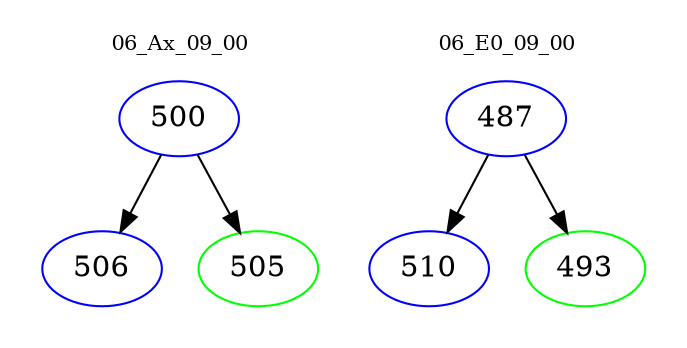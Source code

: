 digraph{
subgraph cluster_0 {
color = white
label = "06_Ax_09_00";
fontsize=10;
T0_500 [label="500", color="blue"]
T0_500 -> T0_506 [color="black"]
T0_506 [label="506", color="blue"]
T0_500 -> T0_505 [color="black"]
T0_505 [label="505", color="green"]
}
subgraph cluster_1 {
color = white
label = "06_E0_09_00";
fontsize=10;
T1_487 [label="487", color="blue"]
T1_487 -> T1_510 [color="black"]
T1_510 [label="510", color="blue"]
T1_487 -> T1_493 [color="black"]
T1_493 [label="493", color="green"]
}
}
